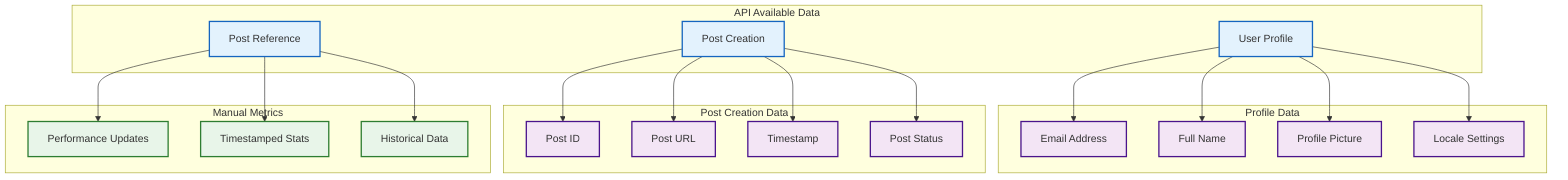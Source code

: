 graph TD
    subgraph API Available Data
        A[User Profile]
        B[Post Creation]
        C[Post Reference]
    end

    subgraph Profile Data
        A1[Email Address]
        A2[Full Name]
        A3[Profile Picture]
        A4[Locale Settings]
    end

    subgraph Post Creation Data
        B1[Post ID]
        B2[Post URL]
        B3[Timestamp]
        B4[Post Status]
    end

    subgraph Manual Metrics
        C1[Performance Updates]
        C2[Timestamped Stats]
        C3[Historical Data]
    end

    A --> A1 & A2 & A3 & A4
    B --> B1 & B2 & B3 & B4
    C --> C1 & C2 & C3

    classDef api fill:#e3f2fd,stroke:#1565c0,stroke-width:2px
    classDef profile fill:#f3e5f5,stroke:#4a148c,stroke-width:2px
    classDef manual fill:#e8f5e9,stroke:#2e7d32,stroke-width:2px

    class A,B,C api
    class A1,A2,A3,A4,B1,B2,B3,B4 profile
    class C1,C2,C3 manual